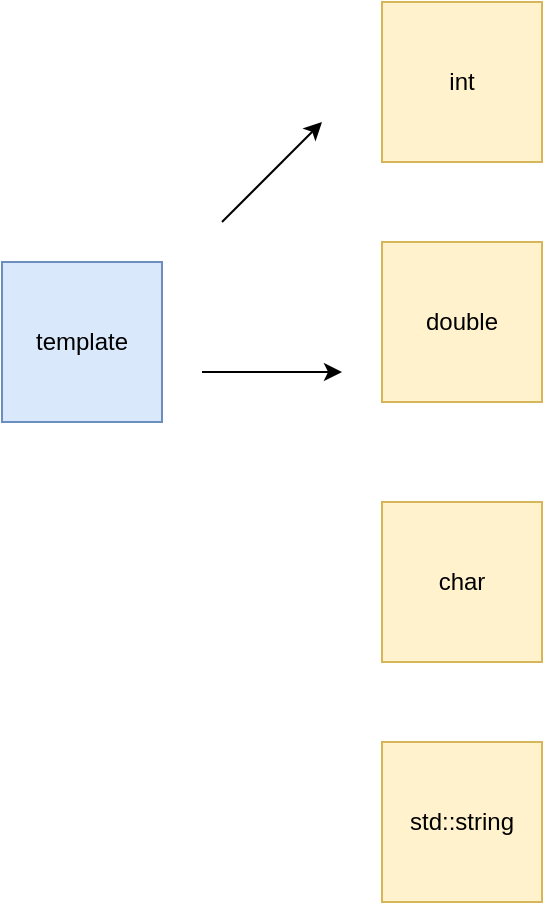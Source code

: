 <mxfile version="14.4.3" type="github"><diagram id="h5T7eMwQmIYTKPBjK1Yb" name="Page-1"><mxGraphModel dx="1242" dy="508" grid="1" gridSize="10" guides="1" tooltips="1" connect="1" arrows="1" fold="1" page="1" pageScale="1" pageWidth="850" pageHeight="1100" math="0" shadow="0"><root><mxCell id="0"/><mxCell id="1" parent="0"/><mxCell id="ffEhgQ4yh6YmgZpaVpK6-1" value="template" style="whiteSpace=wrap;html=1;aspect=fixed;fillColor=#dae8fc;strokeColor=#6c8ebf;" vertex="1" parent="1"><mxGeometry x="130" y="220" width="80" height="80" as="geometry"/></mxCell><mxCell id="ffEhgQ4yh6YmgZpaVpK6-2" value="int" style="whiteSpace=wrap;html=1;aspect=fixed;fillColor=#fff2cc;strokeColor=#d6b656;" vertex="1" parent="1"><mxGeometry x="320" y="90" width="80" height="80" as="geometry"/></mxCell><mxCell id="ffEhgQ4yh6YmgZpaVpK6-3" value="double" style="whiteSpace=wrap;html=1;aspect=fixed;fillColor=#fff2cc;strokeColor=#d6b656;" vertex="1" parent="1"><mxGeometry x="320" y="210" width="80" height="80" as="geometry"/></mxCell><mxCell id="ffEhgQ4yh6YmgZpaVpK6-4" value="char" style="whiteSpace=wrap;html=1;aspect=fixed;fillColor=#fff2cc;strokeColor=#d6b656;" vertex="1" parent="1"><mxGeometry x="320" y="340" width="80" height="80" as="geometry"/></mxCell><mxCell id="ffEhgQ4yh6YmgZpaVpK6-5" value="std::string" style="whiteSpace=wrap;html=1;aspect=fixed;fillColor=#fff2cc;strokeColor=#d6b656;" vertex="1" parent="1"><mxGeometry x="320" y="460" width="80" height="80" as="geometry"/></mxCell><mxCell id="ffEhgQ4yh6YmgZpaVpK6-6" value="" style="endArrow=classic;html=1;" edge="1" parent="1"><mxGeometry width="50" height="50" relative="1" as="geometry"><mxPoint x="240" y="200" as="sourcePoint"/><mxPoint x="290" y="150" as="targetPoint"/></mxGeometry></mxCell><mxCell id="ffEhgQ4yh6YmgZpaVpK6-7" value="" style="endArrow=classic;html=1;" edge="1" parent="1"><mxGeometry width="50" height="50" relative="1" as="geometry"><mxPoint x="230" y="275" as="sourcePoint"/><mxPoint x="300" y="275" as="targetPoint"/></mxGeometry></mxCell></root></mxGraphModel></diagram></mxfile>